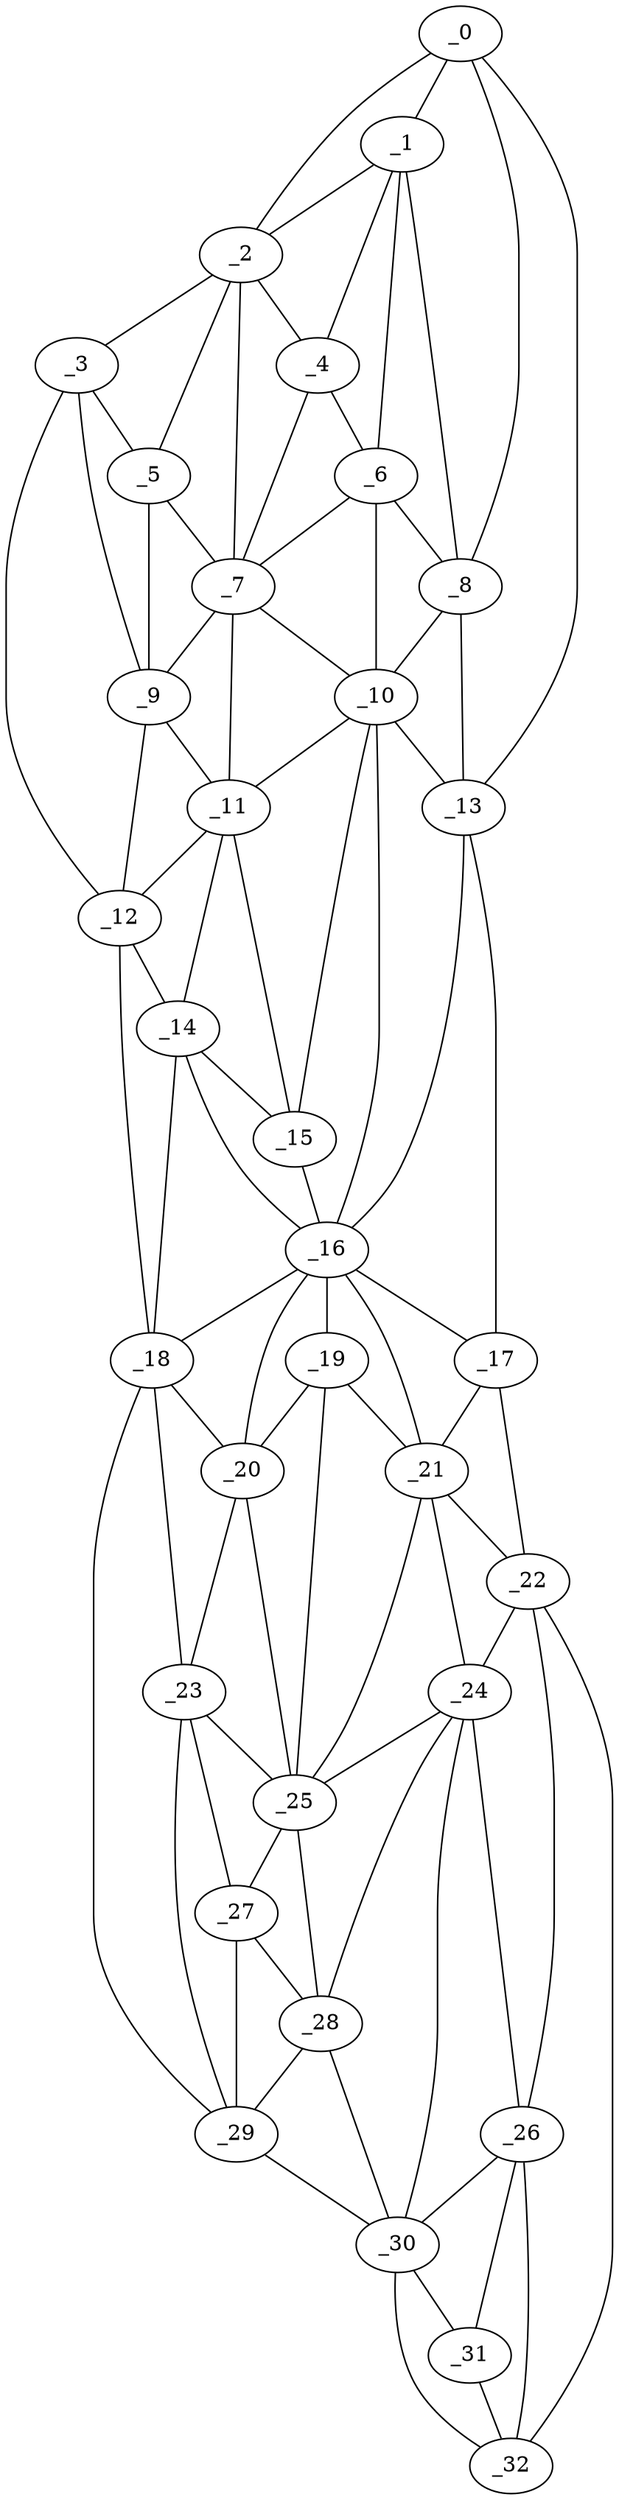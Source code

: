 graph "obj87__55.gxl" {
	_0	 [x=4,
		y=42];
	_1	 [x=13,
		y=45];
	_0 -- _1	 [valence=1];
	_2	 [x=16,
		y=76];
	_0 -- _2	 [valence=1];
	_8	 [x=30,
		y=36];
	_0 -- _8	 [valence=2];
	_13	 [x=46,
		y=32];
	_0 -- _13	 [valence=1];
	_1 -- _2	 [valence=2];
	_4	 [x=23,
		y=53];
	_1 -- _4	 [valence=2];
	_6	 [x=27,
		y=46];
	_1 -- _6	 [valence=2];
	_1 -- _8	 [valence=2];
	_3	 [x=20,
		y=84];
	_2 -- _3	 [valence=1];
	_2 -- _4	 [valence=2];
	_5	 [x=23,
		y=77];
	_2 -- _5	 [valence=1];
	_7	 [x=28,
		y=56];
	_2 -- _7	 [valence=2];
	_3 -- _5	 [valence=2];
	_9	 [x=31,
		y=80];
	_3 -- _9	 [valence=2];
	_12	 [x=38,
		y=90];
	_3 -- _12	 [valence=1];
	_4 -- _6	 [valence=1];
	_4 -- _7	 [valence=1];
	_5 -- _7	 [valence=2];
	_5 -- _9	 [valence=1];
	_6 -- _7	 [valence=2];
	_6 -- _8	 [valence=1];
	_10	 [x=33,
		y=52];
	_6 -- _10	 [valence=1];
	_7 -- _9	 [valence=2];
	_7 -- _10	 [valence=1];
	_11	 [x=38,
		y=80];
	_7 -- _11	 [valence=1];
	_8 -- _10	 [valence=2];
	_8 -- _13	 [valence=2];
	_9 -- _11	 [valence=2];
	_9 -- _12	 [valence=2];
	_10 -- _11	 [valence=2];
	_10 -- _13	 [valence=2];
	_15	 [x=48,
		y=80];
	_10 -- _15	 [valence=1];
	_16	 [x=65,
		y=78];
	_10 -- _16	 [valence=2];
	_11 -- _12	 [valence=2];
	_14	 [x=46,
		y=90];
	_11 -- _14	 [valence=2];
	_11 -- _15	 [valence=1];
	_12 -- _14	 [valence=2];
	_18	 [x=76,
		y=91];
	_12 -- _18	 [valence=1];
	_13 -- _16	 [valence=2];
	_17	 [x=66,
		y=30];
	_13 -- _17	 [valence=1];
	_14 -- _15	 [valence=2];
	_14 -- _16	 [valence=1];
	_14 -- _18	 [valence=2];
	_15 -- _16	 [valence=2];
	_16 -- _17	 [valence=1];
	_16 -- _18	 [valence=1];
	_19	 [x=77,
		y=78];
	_16 -- _19	 [valence=2];
	_20	 [x=79,
		y=84];
	_16 -- _20	 [valence=2];
	_21	 [x=86,
		y=54];
	_16 -- _21	 [valence=2];
	_17 -- _21	 [valence=2];
	_22	 [x=90,
		y=34];
	_17 -- _22	 [valence=1];
	_18 -- _20	 [valence=1];
	_23	 [x=96,
		y=88];
	_18 -- _23	 [valence=1];
	_29	 [x=113,
		y=86];
	_18 -- _29	 [valence=1];
	_19 -- _20	 [valence=2];
	_19 -- _21	 [valence=2];
	_25	 [x=99,
		y=74];
	_19 -- _25	 [valence=2];
	_20 -- _23	 [valence=2];
	_20 -- _25	 [valence=2];
	_21 -- _22	 [valence=2];
	_24	 [x=97,
		y=50];
	_21 -- _24	 [valence=2];
	_21 -- _25	 [valence=2];
	_22 -- _24	 [valence=1];
	_26	 [x=104,
		y=46];
	_22 -- _26	 [valence=2];
	_32	 [x=122,
		y=42];
	_22 -- _32	 [valence=1];
	_23 -- _25	 [valence=1];
	_27	 [x=106,
		y=78];
	_23 -- _27	 [valence=1];
	_23 -- _29	 [valence=2];
	_24 -- _25	 [valence=2];
	_24 -- _26	 [valence=2];
	_28	 [x=113,
		y=72];
	_24 -- _28	 [valence=2];
	_30	 [x=119,
		y=62];
	_24 -- _30	 [valence=1];
	_25 -- _27	 [valence=2];
	_25 -- _28	 [valence=2];
	_26 -- _30	 [valence=2];
	_31	 [x=120,
		y=52];
	_26 -- _31	 [valence=2];
	_26 -- _32	 [valence=1];
	_27 -- _28	 [valence=2];
	_27 -- _29	 [valence=1];
	_28 -- _29	 [valence=2];
	_28 -- _30	 [valence=1];
	_29 -- _30	 [valence=1];
	_30 -- _31	 [valence=1];
	_30 -- _32	 [valence=1];
	_31 -- _32	 [valence=2];
}
